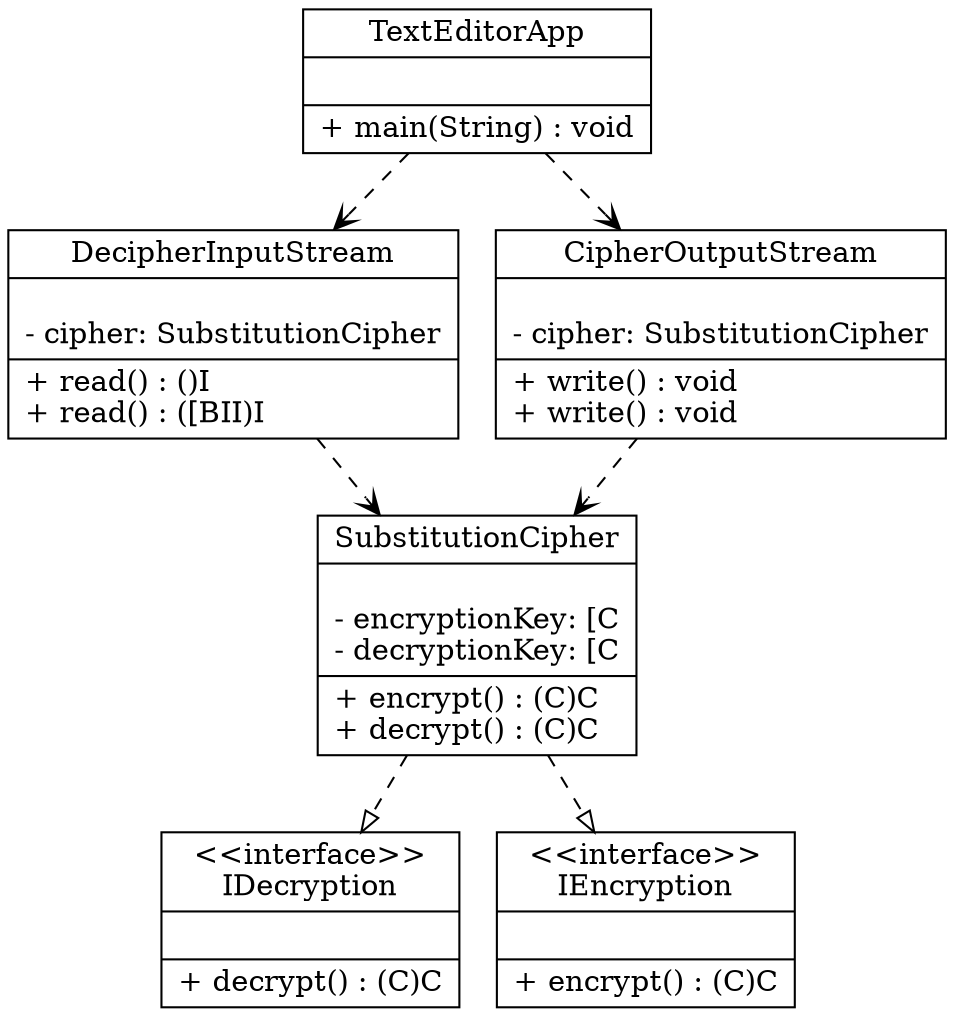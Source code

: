 digraph G{
	node [shape = "record"]
	IDecryption[
	label="{\<\<interface\>\>\nIDecryption||
+ decrypt() : (C)C\l
	}"
]
	DecipherInputStream[
	label="{DecipherInputStream|\l
	- cipher: SubstitutionCipher|
+ read() : ()I\l
	+ read() : ([BII)I\l
	}"
]
	CipherOutputStream[
	label="{CipherOutputStream|\l
	- cipher: SubstitutionCipher|
+ write() : void\l
	+ write() : void\l
	}"
]
	TextEditorApp[
	label="{TextEditorApp||
+ main(String) : void\l
	}"
]
	CipherOutputStream[
	label="{CipherOutputStream|\l
	- cipher: SubstitutionCipher|
+ write() : void\l
	+ write() : void\l
	}"
]
	IEncryption[
	label="{\<\<interface\>\>\nIEncryption||
+ encrypt() : (C)C\l
	}"
]
	IDecryption[
	label="{\<\<interface\>\>\nIDecryption||
+ decrypt() : (C)C\l
	}"
]
	SubstitutionCipher[
	label="{SubstitutionCipher|\l
	- encryptionKey: [C\l
	- decryptionKey: [C|
+ encrypt() : (C)C\l
	+ decrypt() : (C)C\l
	}"
]
	CipherOutputStream[
	label="{CipherOutputStream|\l
	- cipher: SubstitutionCipher|
+ write() : void\l
	+ write() : void\l
	}"
]
	IDecryption[
	label="{\<\<interface\>\>\nIDecryption||
+ decrypt() : (C)C\l
	}"
]
	IEncryption[
	label="{\<\<interface\>\>\nIEncryption||
+ encrypt() : (C)C\l
	}"
]
	DecipherInputStream[
	label="{DecipherInputStream|\l
	- cipher: SubstitutionCipher|
+ read() : ()I\l
	+ read() : ([BII)I\l
	}"
]
	CipherOutputStream[
	label="{CipherOutputStream|\l
	- cipher: SubstitutionCipher|
+ write() : void\l
	+ write() : void\l
	}"
]
	DecipherInputStream[
	label="{DecipherInputStream|\l
	- cipher: SubstitutionCipher|
+ read() : ()I\l
	+ read() : ([BII)I\l
	}"
]
	IDecryption[
	label="{\<\<interface\>\>\nIDecryption||
+ decrypt() : (C)C\l
	}"
]
	CipherOutputStream[
	label="{CipherOutputStream|\l
	- cipher: SubstitutionCipher|
+ write() : void\l
	+ write() : void\l
	}"
]
	CipherOutputStream[
	label="{CipherOutputStream|\l
	- cipher: SubstitutionCipher|
+ write() : void\l
	+ write() : void\l
	}"
]
	IEncryption[
	label="{\<\<interface\>\>\nIEncryption||
+ encrypt() : (C)C\l
	}"
]
	SubstitutionCipher[
	label="{SubstitutionCipher|\l
	- encryptionKey: [C\l
	- decryptionKey: [C|
+ encrypt() : (C)C\l
	+ decrypt() : (C)C\l
	}"
]
	DecipherInputStream[
	label="{DecipherInputStream|\l
	- cipher: SubstitutionCipher|
+ read() : ()I\l
	+ read() : ([BII)I\l
	}"
]
	DecipherInputStream[
	label="{DecipherInputStream|\l
	- cipher: SubstitutionCipher|
+ read() : ()I\l
	+ read() : ([BII)I\l
	}"
]
	edge [style = "dashed"] [arrowhead = "open"]
	TextEditorApp->DecipherInputStream
	edge [style = "dashed"] [arrowhead = "empty"]
	SubstitutionCipher->IEncryption
	edge [style = "dashed"] [arrowhead = "empty"]
	SubstitutionCipher->IDecryption
	edge [style = "dashed"] [arrowhead = "open"]
	TextEditorApp->CipherOutputStream
	edge [style = "dashed"] [arrowhead = "open"]
	CipherOutputStream->SubstitutionCipher
	edge [style = "dashed"] [arrowhead = "open"]
	DecipherInputStream->SubstitutionCipher
}